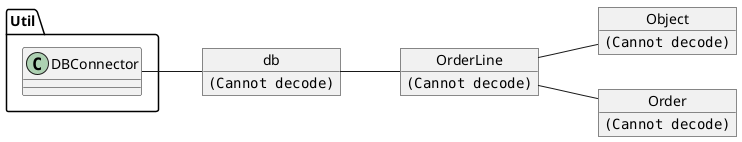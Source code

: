 @startuml
left to right direction
' Collection <|-- AbstractCollection
' interface List

' Collection <|- List
' AbstractCollection <|- AbstractList
' AbstractList <|-- ArrayList


' List <|-- AbstractList
object "db" as m1
object "Object" as m2
object "Order" as m3
object "OrderLine" as m4
m1 : <img:"../Data/mysql.png">
m2 : <img:"../Data/table.png">
m3 : <img:"../Data/table.png">
m4 : <img:"../Data/table.png">
' m5 : <img:"../Data/file_excel.png">
' m6 : <img:"../Data/folder.png">
m4 -- m2
m4 -- m3
m1 -- m4
' class DataLayer.ObjectMapper {
' DBConnection :connection
' --
' getAllObjects():Objects
' getAllPizzas():List<Pizza>
' getAllProducts():List<Product>
' getAllOrders():List<Ordoer>
' insertPizza(Pizza)
' deletePizza(Pizza)
' deletePizzaById(int id)
' insertOrder(Order)
' createProduct(Product)
' updateOrder(String msg)
' }

/'
class Util.DBConnector {
Connection:connection
--
getConnection():Connection
}
'/
/'
Controller.MainController -- DataLayer.DataHandler
DataLayer.DataHandler -- DataLayer.ObjectMapper
DataLayer.ObjectMapper -- Util.DBConnector
'/
Util.DBConnector -- m1

/'
class DataLayer.DataHandler {
ObjectMapper:oM
'createMenu(): Menu
findAllProducts(): ArrayList<Product>
createProduct(Product):int id

'findOrderByFiler():List<Order>
'insertPizza(Pizza)
'insertOrder(Order)
}
/'
Controller.MainController -- FileCHandler
class FileCHandler {
}
FileCHandler -- m6
'/

/'

interface DataLayer.DataHandler {
createMenu(): Menu
findAllOrders(): Bestilling
findOrderByFiler():List<Order>
insertPizza(Pizza)
insertOrder(Order)
}
class DataLayer.ObjectMapper {
DBConnection :connection
--
getAllObjects():Objects

}
class Util.DBConnector {
Connection:connection
--
getConnection():Connection
}
class DataLayer.FileHandler {
FileReader : fr
--
createMenu(): Menu
findAllOrders(): Bestilling
findOrderByFiler():List<Order>
insertPizza(Pizza)
insertOrder(Order)
}
class DataLayer.DBFacade {
DBConnection : connection
ObjectMapper :oM
--
createMenu(): Menu
findAllOrders(): Bestilling
findOrderByFiler():List<Order>
insertPizza(Pizza)
insertOrder(Order)
}
'/
/'
class Controller.MainController {
MainController : mainController
List<Bestillinger> : bestillinger
DataHandler : dataHandler
--
createNewPizza():Pizza
createNewOrder():Order

}
class Model.Bestillinger {
}
class Model.Order {
}
class Model.Pizza {
}
class View.MenuView {
}
Controller.MainController -- Model.Bestillinger
Controller.MainController -- View.MenuView
' Controller.MainController -- DataLayer.DataHandler
' DataLayer.DataHandler o-- DataLayer.DBFacade
' DataLayer.DataHandler o-- DataLayer.FileHandler
' DataLayer.DBFacade o--- DataLayer.ObjectMapper
' DataLayer.ObjectMapper -- Util.DBConnector
' Util.DBConnector -- m1
' DataLayer.FileHandler -- m6

/'
class MainController {
dataSource : DataSource
Liste[] Bestillinger
Liste[] Pizzaer
--
runProgram()
loadPizzas()
createPizza()
}
interface DataSource {
loadPizzas();
createPizza();
}
class PizzaMapper {
loadPizzas();
createPizza();
}

Main -- MainController
MainController o-- DataSource
DataSource <|-- PizzaMapper

' enum TimeUnit {
' DAYS
' HOURS
' MINUTES
' }
'/
@enduml